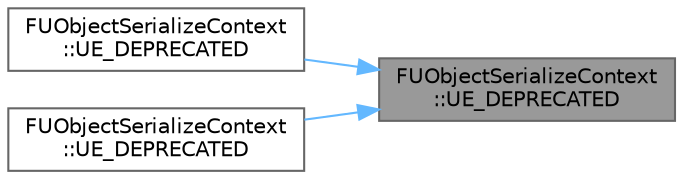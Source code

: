 digraph "FUObjectSerializeContext::UE_DEPRECATED"
{
 // INTERACTIVE_SVG=YES
 // LATEX_PDF_SIZE
  bgcolor="transparent";
  edge [fontname=Helvetica,fontsize=10,labelfontname=Helvetica,labelfontsize=10];
  node [fontname=Helvetica,fontsize=10,shape=box,height=0.2,width=0.4];
  rankdir="RL";
  Node1 [id="Node000001",label="FUObjectSerializeContext\l::UE_DEPRECATED",height=0.2,width=0.4,color="gray40", fillcolor="grey60", style="filled", fontcolor="black",tooltip="Attaches a linker to this context."];
  Node1 -> Node2 [id="edge1_Node000001_Node000002",dir="back",color="steelblue1",style="solid",tooltip=" "];
  Node2 [id="Node000002",label="FUObjectSerializeContext\l::UE_DEPRECATED",height=0.2,width=0.4,color="grey40", fillcolor="white", style="filled",URL="$dd/dab/structFUObjectSerializeContext.html#a19a7be76b16a1f903fe2856c68107810",tooltip="Detaches all linkers from this context."];
  Node1 -> Node3 [id="edge2_Node000001_Node000003",dir="back",color="steelblue1",style="solid",tooltip=" "];
  Node3 [id="Node000003",label="FUObjectSerializeContext\l::UE_DEPRECATED",height=0.2,width=0.4,color="grey40", fillcolor="white", style="filled",URL="$dd/dab/structFUObjectSerializeContext.html#aa9b3b56b5c5b7cdeee11595c022a4201",tooltip="Detaches a linker from this context."];
}
